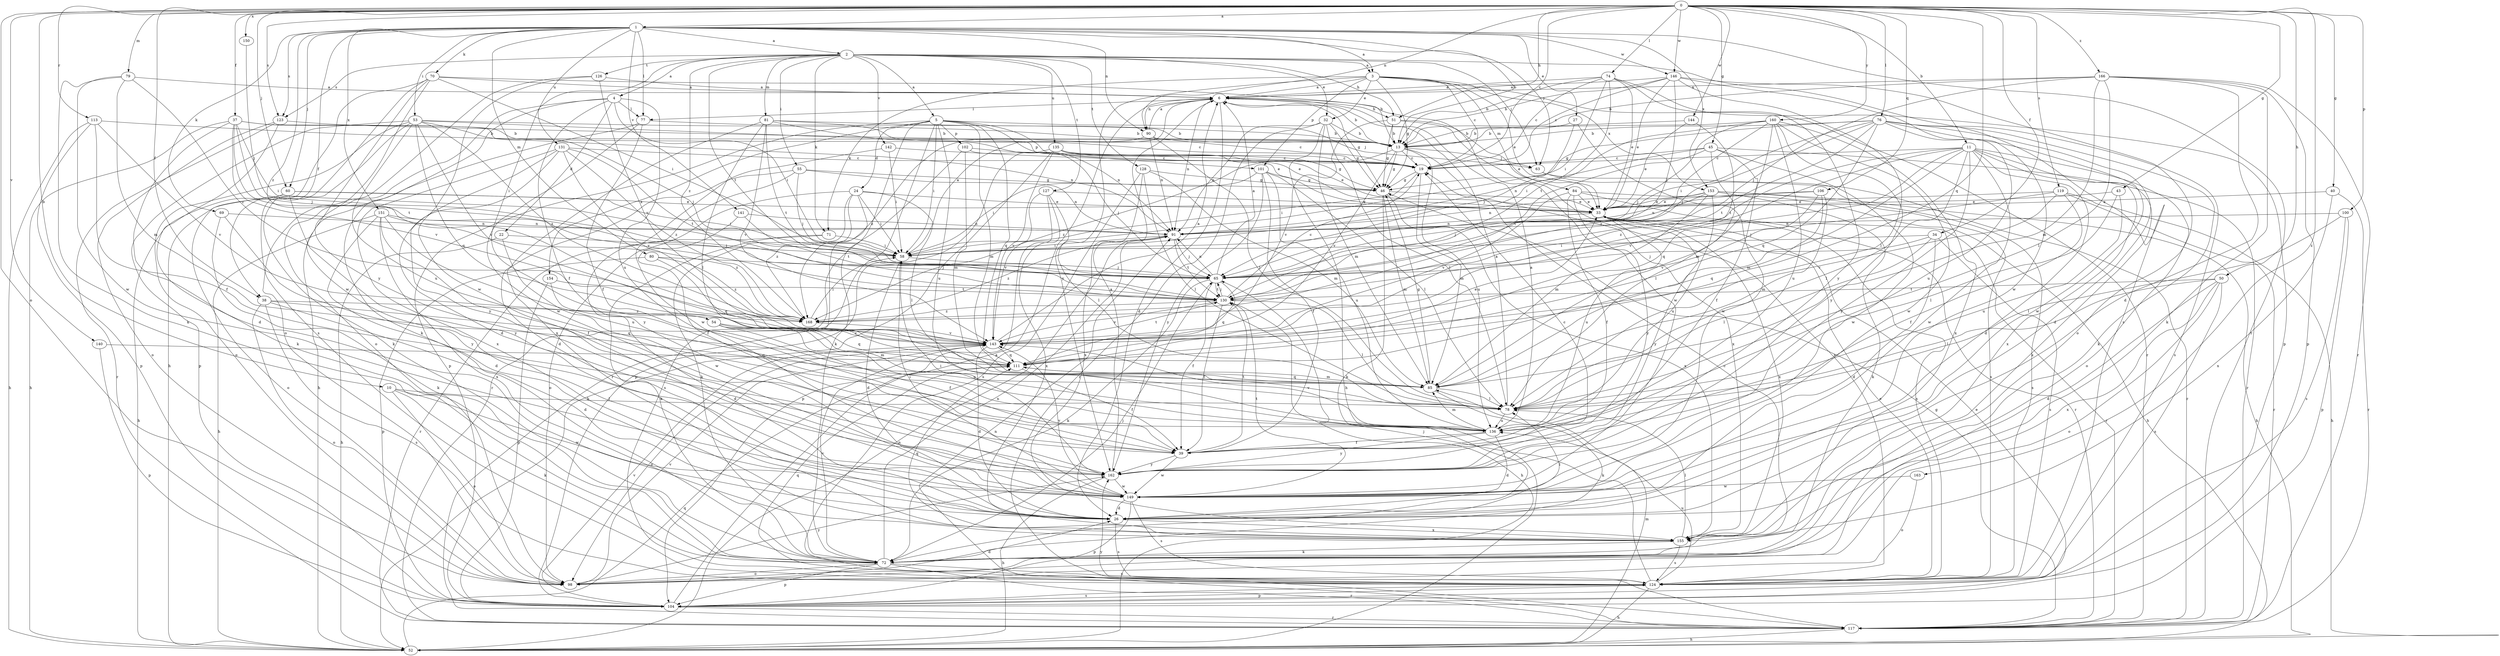 strict digraph  {
0;
1;
2;
3;
4;
5;
6;
10;
11;
13;
19;
22;
24;
26;
27;
32;
33;
34;
37;
38;
39;
40;
43;
45;
46;
50;
51;
52;
53;
54;
55;
58;
60;
63;
65;
69;
70;
71;
72;
74;
76;
77;
78;
79;
80;
81;
84;
85;
90;
91;
98;
100;
101;
102;
104;
106;
111;
113;
117;
119;
123;
124;
126;
127;
128;
130;
131;
135;
136;
140;
141;
142;
143;
144;
146;
149;
150;
151;
153;
154;
155;
160;
162;
163;
166;
168;
0 -> 1  [label=a];
0 -> 10  [label=b];
0 -> 11  [label=b];
0 -> 19  [label=c];
0 -> 34  [label=f];
0 -> 37  [label=f];
0 -> 38  [label=f];
0 -> 40  [label=g];
0 -> 43  [label=g];
0 -> 45  [label=g];
0 -> 50  [label=h];
0 -> 51  [label=h];
0 -> 60  [label=j];
0 -> 74  [label=l];
0 -> 76  [label=l];
0 -> 79  [label=m];
0 -> 90  [label=n];
0 -> 98  [label=o];
0 -> 100  [label=p];
0 -> 106  [label=q];
0 -> 111  [label=q];
0 -> 113  [label=r];
0 -> 119  [label=s];
0 -> 123  [label=s];
0 -> 140  [label=v];
0 -> 144  [label=w];
0 -> 146  [label=w];
0 -> 150  [label=x];
0 -> 160  [label=y];
0 -> 163  [label=z];
0 -> 166  [label=z];
1 -> 2  [label=a];
1 -> 3  [label=a];
1 -> 13  [label=b];
1 -> 27  [label=e];
1 -> 38  [label=f];
1 -> 53  [label=i];
1 -> 60  [label=j];
1 -> 63  [label=j];
1 -> 69  [label=k];
1 -> 70  [label=k];
1 -> 77  [label=l];
1 -> 80  [label=m];
1 -> 90  [label=n];
1 -> 117  [label=r];
1 -> 123  [label=s];
1 -> 131  [label=u];
1 -> 141  [label=v];
1 -> 146  [label=w];
1 -> 151  [label=x];
1 -> 153  [label=x];
1 -> 168  [label=z];
2 -> 3  [label=a];
2 -> 4  [label=a];
2 -> 5  [label=a];
2 -> 32  [label=e];
2 -> 51  [label=h];
2 -> 54  [label=i];
2 -> 55  [label=i];
2 -> 63  [label=j];
2 -> 71  [label=k];
2 -> 81  [label=m];
2 -> 123  [label=s];
2 -> 124  [label=s];
2 -> 126  [label=t];
2 -> 127  [label=t];
2 -> 128  [label=t];
2 -> 130  [label=t];
2 -> 135  [label=u];
2 -> 142  [label=v];
2 -> 168  [label=z];
3 -> 6  [label=a];
3 -> 19  [label=c];
3 -> 32  [label=e];
3 -> 33  [label=e];
3 -> 46  [label=g];
3 -> 71  [label=k];
3 -> 84  [label=m];
3 -> 101  [label=p];
3 -> 117  [label=r];
3 -> 153  [label=x];
3 -> 162  [label=y];
4 -> 22  [label=d];
4 -> 39  [label=f];
4 -> 58  [label=i];
4 -> 72  [label=k];
4 -> 77  [label=l];
4 -> 98  [label=o];
4 -> 136  [label=u];
5 -> 24  [label=d];
5 -> 33  [label=e];
5 -> 58  [label=i];
5 -> 63  [label=j];
5 -> 72  [label=k];
5 -> 85  [label=m];
5 -> 101  [label=p];
5 -> 102  [label=p];
5 -> 104  [label=p];
5 -> 111  [label=q];
5 -> 117  [label=r];
5 -> 136  [label=u];
5 -> 154  [label=x];
6 -> 13  [label=b];
6 -> 26  [label=d];
6 -> 46  [label=g];
6 -> 51  [label=h];
6 -> 77  [label=l];
6 -> 90  [label=n];
6 -> 91  [label=n];
6 -> 149  [label=w];
10 -> 72  [label=k];
10 -> 78  [label=l];
10 -> 98  [label=o];
10 -> 149  [label=w];
11 -> 19  [label=c];
11 -> 26  [label=d];
11 -> 72  [label=k];
11 -> 78  [label=l];
11 -> 85  [label=m];
11 -> 98  [label=o];
11 -> 111  [label=q];
11 -> 143  [label=v];
11 -> 149  [label=w];
11 -> 155  [label=x];
11 -> 162  [label=y];
11 -> 168  [label=z];
13 -> 19  [label=c];
13 -> 46  [label=g];
13 -> 63  [label=j];
13 -> 136  [label=u];
13 -> 143  [label=v];
13 -> 155  [label=x];
13 -> 168  [label=z];
19 -> 46  [label=g];
19 -> 58  [label=i];
19 -> 85  [label=m];
22 -> 52  [label=h];
22 -> 58  [label=i];
22 -> 149  [label=w];
24 -> 33  [label=e];
24 -> 58  [label=i];
24 -> 72  [label=k];
24 -> 78  [label=l];
24 -> 98  [label=o];
24 -> 124  [label=s];
24 -> 168  [label=z];
26 -> 78  [label=l];
26 -> 124  [label=s];
26 -> 155  [label=x];
27 -> 13  [label=b];
27 -> 65  [label=j];
27 -> 149  [label=w];
32 -> 13  [label=b];
32 -> 46  [label=g];
32 -> 52  [label=h];
32 -> 78  [label=l];
32 -> 85  [label=m];
32 -> 91  [label=n];
32 -> 117  [label=r];
33 -> 91  [label=n];
33 -> 117  [label=r];
33 -> 124  [label=s];
33 -> 136  [label=u];
33 -> 155  [label=x];
33 -> 162  [label=y];
34 -> 26  [label=d];
34 -> 58  [label=i];
34 -> 65  [label=j];
34 -> 78  [label=l];
34 -> 124  [label=s];
37 -> 13  [label=b];
37 -> 26  [label=d];
37 -> 52  [label=h];
37 -> 58  [label=i];
37 -> 65  [label=j];
37 -> 91  [label=n];
37 -> 130  [label=t];
37 -> 143  [label=v];
38 -> 26  [label=d];
38 -> 98  [label=o];
38 -> 111  [label=q];
38 -> 124  [label=s];
38 -> 168  [label=z];
39 -> 130  [label=t];
39 -> 149  [label=w];
39 -> 162  [label=y];
40 -> 33  [label=e];
40 -> 117  [label=r];
40 -> 155  [label=x];
43 -> 33  [label=e];
43 -> 78  [label=l];
43 -> 136  [label=u];
45 -> 19  [label=c];
45 -> 39  [label=f];
45 -> 78  [label=l];
45 -> 91  [label=n];
45 -> 117  [label=r];
45 -> 130  [label=t];
45 -> 149  [label=w];
46 -> 33  [label=e];
46 -> 72  [label=k];
46 -> 85  [label=m];
46 -> 155  [label=x];
50 -> 26  [label=d];
50 -> 78  [label=l];
50 -> 98  [label=o];
50 -> 124  [label=s];
50 -> 130  [label=t];
50 -> 155  [label=x];
51 -> 13  [label=b];
51 -> 33  [label=e];
51 -> 46  [label=g];
51 -> 124  [label=s];
51 -> 143  [label=v];
52 -> 85  [label=m];
52 -> 91  [label=n];
52 -> 111  [label=q];
53 -> 13  [label=b];
53 -> 33  [label=e];
53 -> 65  [label=j];
53 -> 72  [label=k];
53 -> 98  [label=o];
53 -> 104  [label=p];
53 -> 111  [label=q];
53 -> 136  [label=u];
53 -> 143  [label=v];
53 -> 168  [label=z];
54 -> 39  [label=f];
54 -> 85  [label=m];
54 -> 111  [label=q];
54 -> 136  [label=u];
54 -> 143  [label=v];
55 -> 26  [label=d];
55 -> 46  [label=g];
55 -> 65  [label=j];
55 -> 91  [label=n];
55 -> 162  [label=y];
58 -> 6  [label=a];
58 -> 26  [label=d];
58 -> 65  [label=j];
60 -> 33  [label=e];
60 -> 52  [label=h];
60 -> 58  [label=i];
60 -> 98  [label=o];
60 -> 162  [label=y];
63 -> 117  [label=r];
63 -> 124  [label=s];
65 -> 6  [label=a];
65 -> 39  [label=f];
65 -> 72  [label=k];
65 -> 91  [label=n];
65 -> 111  [label=q];
65 -> 130  [label=t];
69 -> 72  [label=k];
69 -> 91  [label=n];
69 -> 162  [label=y];
70 -> 6  [label=a];
70 -> 13  [label=b];
70 -> 52  [label=h];
70 -> 58  [label=i];
70 -> 124  [label=s];
70 -> 149  [label=w];
70 -> 162  [label=y];
71 -> 58  [label=i];
71 -> 72  [label=k];
71 -> 117  [label=r];
72 -> 19  [label=c];
72 -> 65  [label=j];
72 -> 91  [label=n];
72 -> 98  [label=o];
72 -> 104  [label=p];
72 -> 117  [label=r];
72 -> 124  [label=s];
72 -> 143  [label=v];
74 -> 6  [label=a];
74 -> 13  [label=b];
74 -> 19  [label=c];
74 -> 33  [label=e];
74 -> 58  [label=i];
74 -> 104  [label=p];
74 -> 130  [label=t];
74 -> 162  [label=y];
76 -> 13  [label=b];
76 -> 26  [label=d];
76 -> 46  [label=g];
76 -> 58  [label=i];
76 -> 65  [label=j];
76 -> 72  [label=k];
76 -> 111  [label=q];
76 -> 124  [label=s];
76 -> 130  [label=t];
76 -> 136  [label=u];
76 -> 149  [label=w];
77 -> 13  [label=b];
77 -> 39  [label=f];
77 -> 52  [label=h];
77 -> 149  [label=w];
78 -> 6  [label=a];
78 -> 136  [label=u];
79 -> 6  [label=a];
79 -> 72  [label=k];
79 -> 85  [label=m];
79 -> 149  [label=w];
79 -> 168  [label=z];
80 -> 65  [label=j];
80 -> 104  [label=p];
80 -> 111  [label=q];
80 -> 168  [label=z];
81 -> 13  [label=b];
81 -> 19  [label=c];
81 -> 78  [label=l];
81 -> 91  [label=n];
81 -> 130  [label=t];
81 -> 143  [label=v];
81 -> 155  [label=x];
84 -> 33  [label=e];
84 -> 39  [label=f];
84 -> 52  [label=h];
84 -> 117  [label=r];
84 -> 143  [label=v];
84 -> 162  [label=y];
85 -> 46  [label=g];
85 -> 72  [label=k];
85 -> 78  [label=l];
85 -> 111  [label=q];
90 -> 6  [label=a];
90 -> 19  [label=c];
90 -> 78  [label=l];
90 -> 91  [label=n];
90 -> 168  [label=z];
91 -> 58  [label=i];
91 -> 65  [label=j];
91 -> 130  [label=t];
91 -> 168  [label=z];
98 -> 26  [label=d];
98 -> 143  [label=v];
98 -> 162  [label=y];
100 -> 78  [label=l];
100 -> 91  [label=n];
100 -> 104  [label=p];
100 -> 124  [label=s];
101 -> 39  [label=f];
101 -> 46  [label=g];
101 -> 58  [label=i];
101 -> 78  [label=l];
101 -> 136  [label=u];
101 -> 162  [label=y];
102 -> 19  [label=c];
102 -> 65  [label=j];
102 -> 85  [label=m];
102 -> 117  [label=r];
104 -> 6  [label=a];
104 -> 33  [label=e];
104 -> 117  [label=r];
104 -> 124  [label=s];
104 -> 143  [label=v];
106 -> 33  [label=e];
106 -> 85  [label=m];
106 -> 91  [label=n];
106 -> 111  [label=q];
106 -> 143  [label=v];
111 -> 33  [label=e];
111 -> 39  [label=f];
111 -> 85  [label=m];
113 -> 13  [label=b];
113 -> 39  [label=f];
113 -> 52  [label=h];
113 -> 104  [label=p];
113 -> 143  [label=v];
117 -> 46  [label=g];
117 -> 52  [label=h];
117 -> 91  [label=n];
117 -> 162  [label=y];
119 -> 33  [label=e];
119 -> 39  [label=f];
119 -> 52  [label=h];
119 -> 65  [label=j];
119 -> 117  [label=r];
119 -> 143  [label=v];
123 -> 13  [label=b];
123 -> 72  [label=k];
123 -> 98  [label=o];
123 -> 117  [label=r];
124 -> 33  [label=e];
124 -> 52  [label=h];
124 -> 65  [label=j];
124 -> 104  [label=p];
124 -> 111  [label=q];
124 -> 136  [label=u];
126 -> 6  [label=a];
126 -> 98  [label=o];
126 -> 143  [label=v];
126 -> 149  [label=w];
127 -> 33  [label=e];
127 -> 78  [label=l];
127 -> 104  [label=p];
127 -> 143  [label=v];
127 -> 155  [label=x];
128 -> 46  [label=g];
128 -> 78  [label=l];
128 -> 85  [label=m];
128 -> 124  [label=s];
128 -> 155  [label=x];
130 -> 19  [label=c];
130 -> 39  [label=f];
130 -> 52  [label=h];
130 -> 65  [label=j];
130 -> 78  [label=l];
130 -> 143  [label=v];
130 -> 168  [label=z];
131 -> 19  [label=c];
131 -> 26  [label=d];
131 -> 130  [label=t];
131 -> 143  [label=v];
131 -> 155  [label=x];
131 -> 162  [label=y];
131 -> 168  [label=z];
135 -> 19  [label=c];
135 -> 33  [label=e];
135 -> 46  [label=g];
135 -> 52  [label=h];
135 -> 104  [label=p];
135 -> 143  [label=v];
136 -> 6  [label=a];
136 -> 26  [label=d];
136 -> 39  [label=f];
136 -> 85  [label=m];
136 -> 143  [label=v];
136 -> 162  [label=y];
140 -> 104  [label=p];
140 -> 111  [label=q];
141 -> 39  [label=f];
141 -> 91  [label=n];
141 -> 130  [label=t];
142 -> 19  [label=c];
142 -> 58  [label=i];
142 -> 149  [label=w];
143 -> 6  [label=a];
143 -> 26  [label=d];
143 -> 98  [label=o];
143 -> 111  [label=q];
143 -> 130  [label=t];
144 -> 13  [label=b];
144 -> 33  [label=e];
144 -> 130  [label=t];
146 -> 6  [label=a];
146 -> 13  [label=b];
146 -> 19  [label=c];
146 -> 33  [label=e];
146 -> 65  [label=j];
146 -> 78  [label=l];
146 -> 98  [label=o];
146 -> 149  [label=w];
149 -> 26  [label=d];
149 -> 58  [label=i];
149 -> 104  [label=p];
149 -> 124  [label=s];
149 -> 130  [label=t];
149 -> 143  [label=v];
150 -> 65  [label=j];
151 -> 26  [label=d];
151 -> 39  [label=f];
151 -> 52  [label=h];
151 -> 91  [label=n];
151 -> 136  [label=u];
151 -> 155  [label=x];
151 -> 168  [label=z];
153 -> 33  [label=e];
153 -> 52  [label=h];
153 -> 65  [label=j];
153 -> 72  [label=k];
153 -> 85  [label=m];
153 -> 91  [label=n];
153 -> 124  [label=s];
153 -> 136  [label=u];
154 -> 26  [label=d];
154 -> 104  [label=p];
154 -> 130  [label=t];
155 -> 72  [label=k];
155 -> 78  [label=l];
155 -> 111  [label=q];
155 -> 124  [label=s];
160 -> 13  [label=b];
160 -> 58  [label=i];
160 -> 65  [label=j];
160 -> 85  [label=m];
160 -> 136  [label=u];
160 -> 149  [label=w];
160 -> 155  [label=x];
160 -> 162  [label=y];
160 -> 168  [label=z];
162 -> 6  [label=a];
162 -> 19  [label=c];
162 -> 52  [label=h];
162 -> 58  [label=i];
162 -> 149  [label=w];
163 -> 98  [label=o];
163 -> 149  [label=w];
166 -> 6  [label=a];
166 -> 13  [label=b];
166 -> 26  [label=d];
166 -> 65  [label=j];
166 -> 72  [label=k];
166 -> 78  [label=l];
166 -> 85  [label=m];
166 -> 104  [label=p];
166 -> 117  [label=r];
168 -> 58  [label=i];
168 -> 143  [label=v];
}
